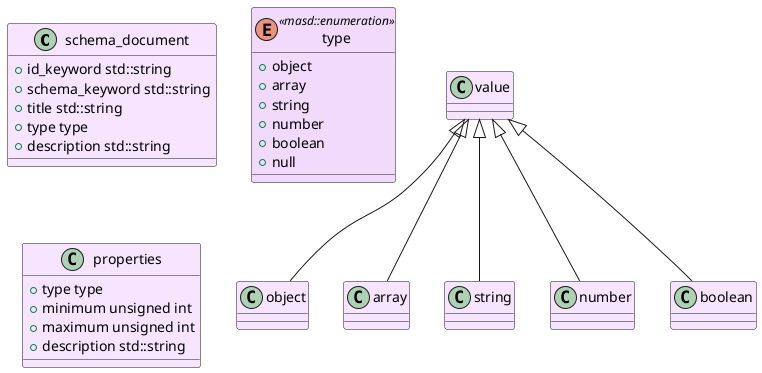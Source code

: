 @startuml
set namespaceSeparator ::
class schema_document #F7E5FF {
        +{field} id_keyword std::string
        +{field} schema_keyword std::string
        +{field} title std::string
        +{field} type type
        +{field} description std::string
}

enum type <<masd::enumeration>> #F2DAFD {
        +{field} object
        +{field} array
        +{field} string
        +{field} number
        +{field} boolean
        +{field} null
}

class properties #F7E5FF {
        +{field} type type
        +{field} minimum unsigned int
        +{field} maximum unsigned int
        +{field} description std::string
}

class value #F7E5FF {
}

class object #F7E5FF {
}

value <|-- object
class array #F7E5FF {
}

value <|-- array
class string #F7E5FF {
}

value <|-- string
class number #F7E5FF {
}

value <|-- number
class boolean #F7E5FF {
}

value <|-- boolean
@enduml
